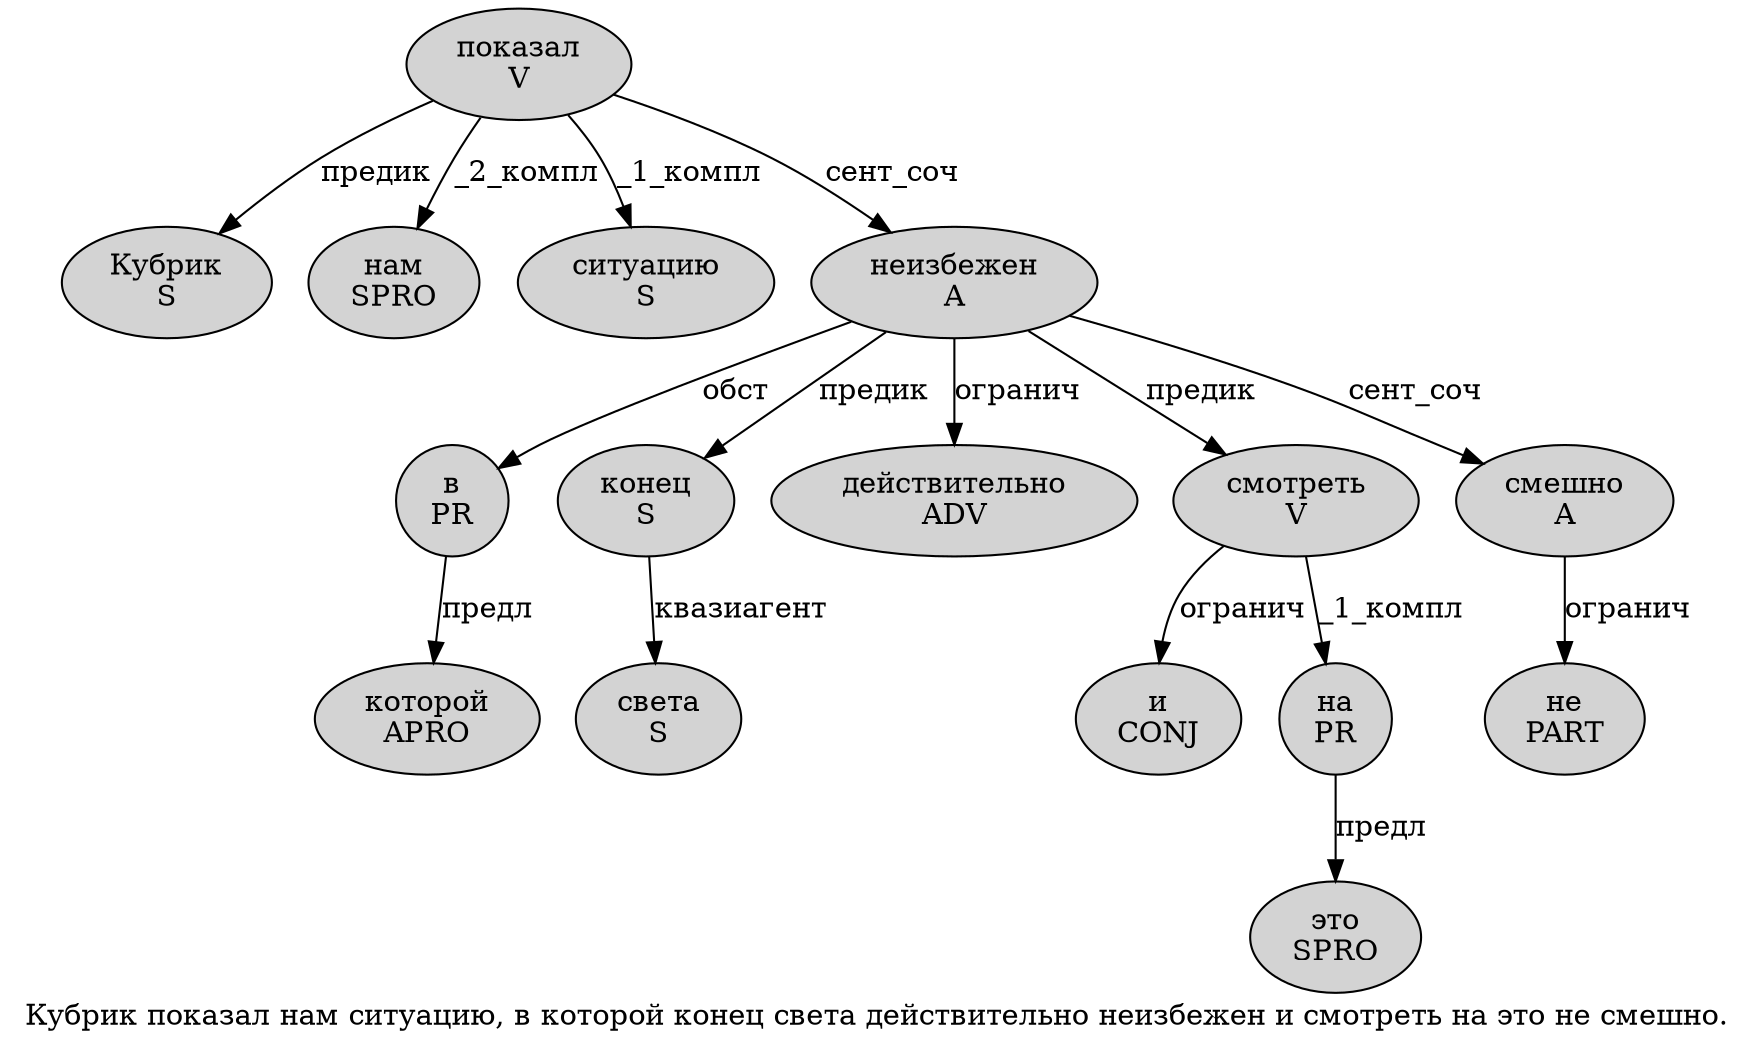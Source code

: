 digraph SENTENCE_4025 {
	graph [label="Кубрик показал нам ситуацию, в которой конец света действительно неизбежен и смотреть на это не смешно."]
	node [style=filled]
		0 [label="Кубрик
S" color="" fillcolor=lightgray penwidth=1 shape=ellipse]
		1 [label="показал
V" color="" fillcolor=lightgray penwidth=1 shape=ellipse]
		2 [label="нам
SPRO" color="" fillcolor=lightgray penwidth=1 shape=ellipse]
		3 [label="ситуацию
S" color="" fillcolor=lightgray penwidth=1 shape=ellipse]
		5 [label="в
PR" color="" fillcolor=lightgray penwidth=1 shape=ellipse]
		6 [label="которой
APRO" color="" fillcolor=lightgray penwidth=1 shape=ellipse]
		7 [label="конец
S" color="" fillcolor=lightgray penwidth=1 shape=ellipse]
		8 [label="света
S" color="" fillcolor=lightgray penwidth=1 shape=ellipse]
		9 [label="действительно
ADV" color="" fillcolor=lightgray penwidth=1 shape=ellipse]
		10 [label="неизбежен
A" color="" fillcolor=lightgray penwidth=1 shape=ellipse]
		11 [label="и
CONJ" color="" fillcolor=lightgray penwidth=1 shape=ellipse]
		12 [label="смотреть
V" color="" fillcolor=lightgray penwidth=1 shape=ellipse]
		13 [label="на
PR" color="" fillcolor=lightgray penwidth=1 shape=ellipse]
		14 [label="это
SPRO" color="" fillcolor=lightgray penwidth=1 shape=ellipse]
		15 [label="не
PART" color="" fillcolor=lightgray penwidth=1 shape=ellipse]
		16 [label="смешно
A" color="" fillcolor=lightgray penwidth=1 shape=ellipse]
			16 -> 15 [label="огранич"]
			5 -> 6 [label="предл"]
			12 -> 11 [label="огранич"]
			12 -> 13 [label="_1_компл"]
			7 -> 8 [label="квазиагент"]
			10 -> 5 [label="обст"]
			10 -> 7 [label="предик"]
			10 -> 9 [label="огранич"]
			10 -> 12 [label="предик"]
			10 -> 16 [label="сент_соч"]
			13 -> 14 [label="предл"]
			1 -> 0 [label="предик"]
			1 -> 2 [label="_2_компл"]
			1 -> 3 [label="_1_компл"]
			1 -> 10 [label="сент_соч"]
}